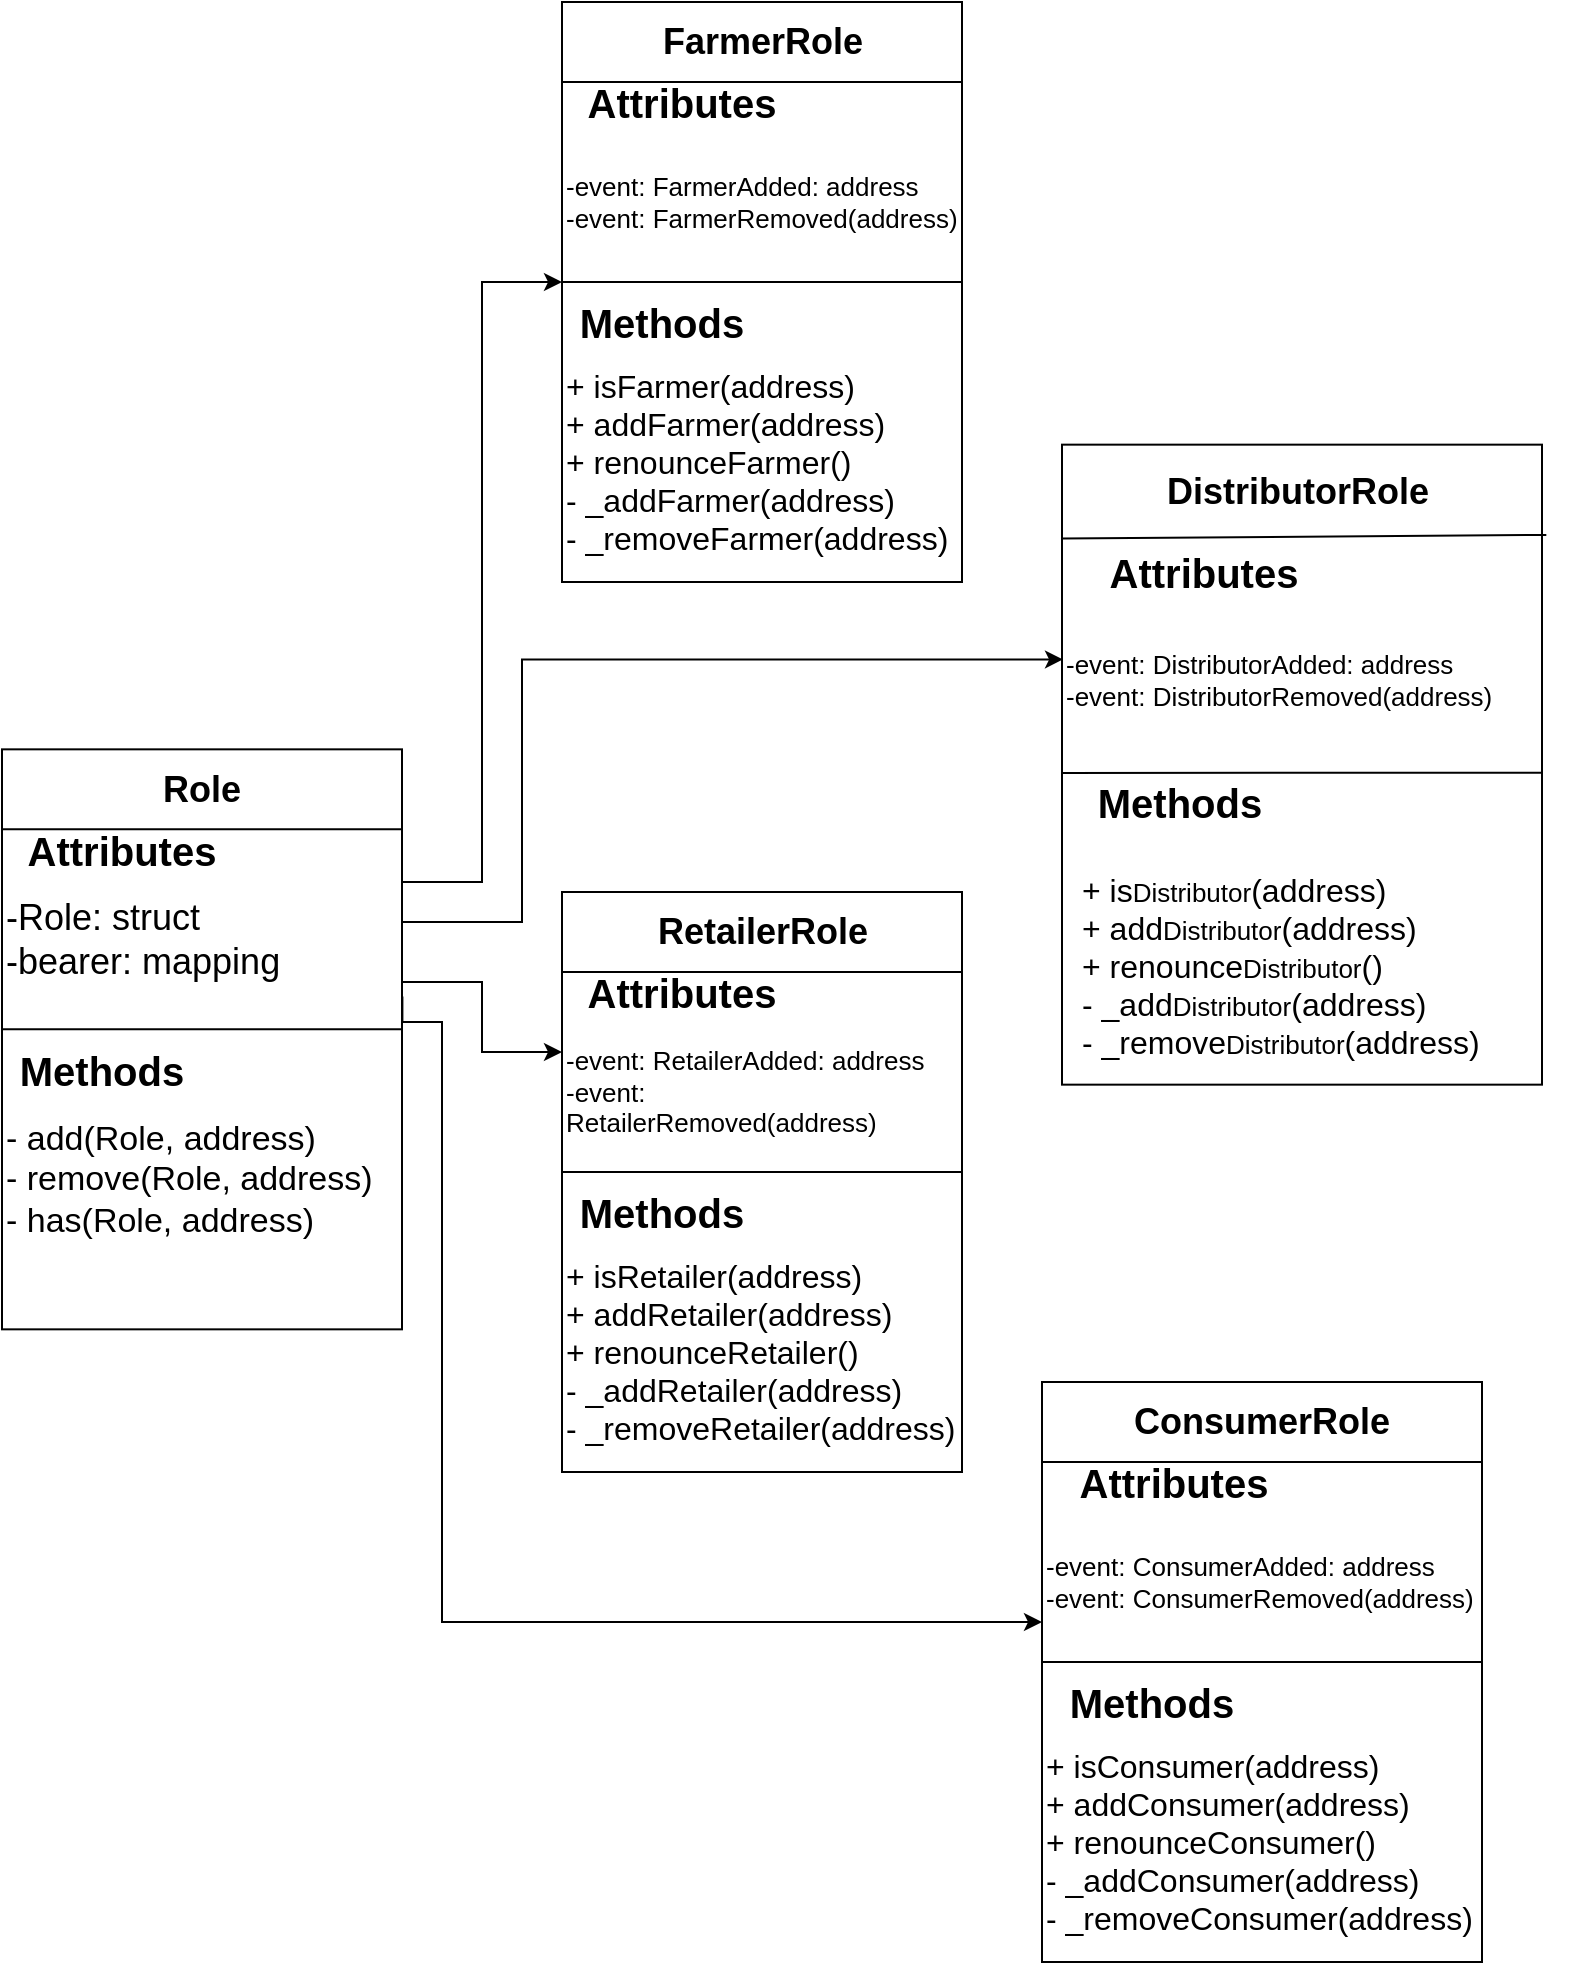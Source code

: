 <mxfile version="12.6.5" type="device"><diagram id="LONnEmRggW9N-gY3V9aM" name="Page-1"><mxGraphModel dx="935" dy="1498" grid="1" gridSize="10" guides="1" tooltips="1" connect="1" arrows="1" fold="1" page="1" pageScale="1" pageWidth="850" pageHeight="1100" math="0" shadow="0"><root><mxCell id="0"/><mxCell id="1" parent="0"/><mxCell id="lXFy-e1zKVhqK_Wp8TZh-18" value="" style="group" vertex="1" connectable="0" parent="1"><mxGeometry x="60" y="403.67" width="200" height="290" as="geometry"/></mxCell><mxCell id="lXFy-e1zKVhqK_Wp8TZh-1" value="" style="rounded=0;whiteSpace=wrap;html=1;" vertex="1" parent="lXFy-e1zKVhqK_Wp8TZh-18"><mxGeometry width="200" height="290" as="geometry"/></mxCell><mxCell id="lXFy-e1zKVhqK_Wp8TZh-3" value="" style="endArrow=none;html=1;" edge="1" parent="lXFy-e1zKVhqK_Wp8TZh-18"><mxGeometry width="50" height="50" relative="1" as="geometry"><mxPoint y="40" as="sourcePoint"/><mxPoint x="200" y="40" as="targetPoint"/></mxGeometry></mxCell><mxCell id="lXFy-e1zKVhqK_Wp8TZh-4" value="Role" style="text;html=1;strokeColor=none;fillColor=none;align=center;verticalAlign=middle;whiteSpace=wrap;rounded=0;fontSize=18;fontStyle=1" vertex="1" parent="lXFy-e1zKVhqK_Wp8TZh-18"><mxGeometry x="65" width="70" height="40" as="geometry"/></mxCell><mxCell id="lXFy-e1zKVhqK_Wp8TZh-5" value="-Role: struct&lt;br&gt;-bearer: mapping" style="text;html=1;strokeColor=none;fillColor=none;align=left;verticalAlign=middle;whiteSpace=wrap;rounded=0;fontSize=18;" vertex="1" parent="lXFy-e1zKVhqK_Wp8TZh-18"><mxGeometry y="70" width="190" height="50" as="geometry"/></mxCell><mxCell id="lXFy-e1zKVhqK_Wp8TZh-6" value="" style="endArrow=none;html=1;fontSize=18;" edge="1" parent="lXFy-e1zKVhqK_Wp8TZh-18"><mxGeometry width="50" height="50" relative="1" as="geometry"><mxPoint y="140" as="sourcePoint"/><mxPoint x="200" y="140" as="targetPoint"/></mxGeometry></mxCell><mxCell id="lXFy-e1zKVhqK_Wp8TZh-7" value="Attributes" style="text;html=1;strokeColor=none;fillColor=none;align=center;verticalAlign=middle;whiteSpace=wrap;rounded=0;fontSize=20;fontStyle=1" vertex="1" parent="lXFy-e1zKVhqK_Wp8TZh-18"><mxGeometry y="40" width="120" height="20" as="geometry"/></mxCell><mxCell id="lXFy-e1zKVhqK_Wp8TZh-8" value="Methods" style="text;html=1;strokeColor=none;fillColor=none;align=center;verticalAlign=middle;whiteSpace=wrap;rounded=0;fontSize=20;fontStyle=1" vertex="1" parent="lXFy-e1zKVhqK_Wp8TZh-18"><mxGeometry y="150" width="100" height="20" as="geometry"/></mxCell><mxCell id="lXFy-e1zKVhqK_Wp8TZh-9" value="- add(Role, address)&lt;br style=&quot;font-size: 17px;&quot;&gt;- remove(Role, address)&lt;br style=&quot;font-size: 17px;&quot;&gt;- has(Role, address)" style="text;html=1;strokeColor=none;fillColor=none;align=left;verticalAlign=middle;whiteSpace=wrap;rounded=0;fontSize=17;" vertex="1" parent="lXFy-e1zKVhqK_Wp8TZh-18"><mxGeometry y="170" width="200" height="90" as="geometry"/></mxCell><mxCell id="lXFy-e1zKVhqK_Wp8TZh-29" value="" style="group" vertex="1" connectable="0" parent="1"><mxGeometry x="340" y="30" width="200" height="290" as="geometry"/></mxCell><mxCell id="lXFy-e1zKVhqK_Wp8TZh-19" value="" style="group" vertex="1" connectable="0" parent="lXFy-e1zKVhqK_Wp8TZh-29"><mxGeometry width="200" height="290" as="geometry"/></mxCell><mxCell id="lXFy-e1zKVhqK_Wp8TZh-20" value="" style="rounded=0;whiteSpace=wrap;html=1;" vertex="1" parent="lXFy-e1zKVhqK_Wp8TZh-19"><mxGeometry width="200" height="290" as="geometry"/></mxCell><mxCell id="lXFy-e1zKVhqK_Wp8TZh-21" value="" style="endArrow=none;html=1;" edge="1" parent="lXFy-e1zKVhqK_Wp8TZh-19"><mxGeometry width="50" height="50" relative="1" as="geometry"><mxPoint y="40" as="sourcePoint"/><mxPoint x="200" y="40" as="targetPoint"/></mxGeometry></mxCell><mxCell id="lXFy-e1zKVhqK_Wp8TZh-22" value="FarmerRole" style="text;html=1;strokeColor=none;fillColor=none;align=center;verticalAlign=middle;whiteSpace=wrap;rounded=0;fontSize=18;fontStyle=1" vertex="1" parent="lXFy-e1zKVhqK_Wp8TZh-19"><mxGeometry x="37.5" width="125" height="40" as="geometry"/></mxCell><mxCell id="lXFy-e1zKVhqK_Wp8TZh-23" value="-event: FarmerAdded: address&lt;br style=&quot;font-size: 13px&quot;&gt;-event: FarmerRemoved(address)" style="text;html=1;strokeColor=none;fillColor=none;align=left;verticalAlign=middle;whiteSpace=wrap;rounded=0;fontSize=13;" vertex="1" parent="lXFy-e1zKVhqK_Wp8TZh-19"><mxGeometry y="60" width="200" height="80" as="geometry"/></mxCell><mxCell id="lXFy-e1zKVhqK_Wp8TZh-24" value="" style="endArrow=none;html=1;fontSize=18;" edge="1" parent="lXFy-e1zKVhqK_Wp8TZh-19"><mxGeometry width="50" height="50" relative="1" as="geometry"><mxPoint y="140" as="sourcePoint"/><mxPoint x="200" y="140" as="targetPoint"/></mxGeometry></mxCell><mxCell id="lXFy-e1zKVhqK_Wp8TZh-25" value="Attributes" style="text;html=1;strokeColor=none;fillColor=none;align=center;verticalAlign=middle;whiteSpace=wrap;rounded=0;fontSize=20;fontStyle=1" vertex="1" parent="lXFy-e1zKVhqK_Wp8TZh-19"><mxGeometry y="40" width="120" height="20" as="geometry"/></mxCell><mxCell id="lXFy-e1zKVhqK_Wp8TZh-26" value="Methods" style="text;html=1;strokeColor=none;fillColor=none;align=center;verticalAlign=middle;whiteSpace=wrap;rounded=0;fontSize=20;fontStyle=1" vertex="1" parent="lXFy-e1zKVhqK_Wp8TZh-19"><mxGeometry y="150" width="100" height="20" as="geometry"/></mxCell><mxCell id="lXFy-e1zKVhqK_Wp8TZh-27" value="+ isFarmer(address)&lt;br style=&quot;font-size: 16px;&quot;&gt;+ addFarmer(address)&lt;br style=&quot;font-size: 16px;&quot;&gt;+ renounceFarmer()&lt;br style=&quot;font-size: 16px;&quot;&gt;- _addFarmer(address)&lt;br style=&quot;font-size: 16px;&quot;&gt;- _removeFarmer(address)" style="text;html=1;strokeColor=none;fillColor=none;align=left;verticalAlign=middle;whiteSpace=wrap;rounded=0;fontSize=16;" vertex="1" parent="lXFy-e1zKVhqK_Wp8TZh-19"><mxGeometry y="170" width="200" height="120" as="geometry"/></mxCell><mxCell id="lXFy-e1zKVhqK_Wp8TZh-30" value="" style="group" vertex="1" connectable="0" parent="1"><mxGeometry x="330" y="310" width="330" height="455.0" as="geometry"/></mxCell><mxCell id="lXFy-e1zKVhqK_Wp8TZh-74" value="" style="group" vertex="1" connectable="0" parent="lXFy-e1zKVhqK_Wp8TZh-30"><mxGeometry x="260" y="-58.67" width="260" height="330.8" as="geometry"/></mxCell><mxCell id="lXFy-e1zKVhqK_Wp8TZh-41" value="" style="group" vertex="1" connectable="0" parent="lXFy-e1zKVhqK_Wp8TZh-74"><mxGeometry width="260" height="330.8" as="geometry"/></mxCell><mxCell id="lXFy-e1zKVhqK_Wp8TZh-32" value="" style="rounded=0;whiteSpace=wrap;html=1;" vertex="1" parent="lXFy-e1zKVhqK_Wp8TZh-41"><mxGeometry width="240" height="320" as="geometry"/></mxCell><mxCell id="lXFy-e1zKVhqK_Wp8TZh-33" value="" style="endArrow=none;html=1;entryX=1.009;entryY=0.141;entryDx=0;entryDy=0;entryPerimeter=0;" edge="1" parent="lXFy-e1zKVhqK_Wp8TZh-41" target="lXFy-e1zKVhqK_Wp8TZh-32"><mxGeometry width="50" height="50" relative="1" as="geometry"><mxPoint y="46.897" as="sourcePoint"/><mxPoint x="240" y="50" as="targetPoint"/></mxGeometry></mxCell><mxCell id="lXFy-e1zKVhqK_Wp8TZh-34" value="DistributorRole" style="text;html=1;strokeColor=none;fillColor=none;align=center;verticalAlign=middle;whiteSpace=wrap;rounded=0;fontSize=18;fontStyle=1" vertex="1" parent="lXFy-e1zKVhqK_Wp8TZh-41"><mxGeometry x="28.068" width="180.227" height="46.897" as="geometry"/></mxCell><mxCell id="lXFy-e1zKVhqK_Wp8TZh-35" value="-event: DistributorAdded: address&lt;br style=&quot;font-size: 13px&quot;&gt;-event: DistributorRemoved(address)" style="text;html=1;strokeColor=none;fillColor=none;align=left;verticalAlign=middle;whiteSpace=wrap;rounded=0;fontSize=13;" vertex="1" parent="lXFy-e1zKVhqK_Wp8TZh-41"><mxGeometry y="70.345" width="260" height="93.793" as="geometry"/></mxCell><mxCell id="lXFy-e1zKVhqK_Wp8TZh-36" value="" style="endArrow=none;html=1;fontSize=18;exitX=0;exitY=1;exitDx=0;exitDy=0;" edge="1" parent="lXFy-e1zKVhqK_Wp8TZh-41" source="lXFy-e1zKVhqK_Wp8TZh-35"><mxGeometry width="50" height="50" relative="1" as="geometry"><mxPoint x="23.636" y="164.138" as="sourcePoint"/><mxPoint x="240" y="164" as="targetPoint"/></mxGeometry></mxCell><mxCell id="lXFy-e1zKVhqK_Wp8TZh-37" value="Attributes" style="text;html=1;strokeColor=none;fillColor=none;align=center;verticalAlign=middle;whiteSpace=wrap;rounded=0;fontSize=20;fontStyle=1" vertex="1" parent="lXFy-e1zKVhqK_Wp8TZh-41"><mxGeometry y="51.586" width="141.818" height="23.448" as="geometry"/></mxCell><mxCell id="lXFy-e1zKVhqK_Wp8TZh-38" value="Methods" style="text;html=1;strokeColor=none;fillColor=none;align=center;verticalAlign=middle;whiteSpace=wrap;rounded=0;fontSize=20;fontStyle=1" vertex="1" parent="lXFy-e1zKVhqK_Wp8TZh-41"><mxGeometry y="167.352" width="118.182" height="23.448" as="geometry"/></mxCell><mxCell id="lXFy-e1zKVhqK_Wp8TZh-39" value="+ is&lt;span style=&quot;font-size: 13px&quot;&gt;Distributor&lt;/span&gt;(address)&lt;br style=&quot;font-size: 16px&quot;&gt;+ add&lt;span style=&quot;font-size: 13px&quot;&gt;Distributor&lt;/span&gt;(address)&lt;br style=&quot;font-size: 16px&quot;&gt;+ renounce&lt;span style=&quot;font-size: 13px&quot;&gt;Distributor&lt;/span&gt;()&lt;br style=&quot;font-size: 16px&quot;&gt;- _add&lt;span style=&quot;font-size: 13px&quot;&gt;Distributor&lt;/span&gt;(address)&lt;br style=&quot;font-size: 16px&quot;&gt;- _remove&lt;span style=&quot;font-size: 13px&quot;&gt;Distributor&lt;/span&gt;(address)" style="text;html=1;strokeColor=none;fillColor=none;align=left;verticalAlign=middle;whiteSpace=wrap;rounded=0;fontSize=16;" vertex="1" parent="lXFy-e1zKVhqK_Wp8TZh-41"><mxGeometry x="8.18" y="190.8" width="220" height="140" as="geometry"/></mxCell><mxCell id="lXFy-e1zKVhqK_Wp8TZh-64" value="" style="group" vertex="1" connectable="0" parent="lXFy-e1zKVhqK_Wp8TZh-30"><mxGeometry x="10" y="165.0" width="200" height="290" as="geometry"/></mxCell><mxCell id="lXFy-e1zKVhqK_Wp8TZh-65" value="" style="group" vertex="1" connectable="0" parent="lXFy-e1zKVhqK_Wp8TZh-64"><mxGeometry width="200" height="290" as="geometry"/></mxCell><mxCell id="lXFy-e1zKVhqK_Wp8TZh-66" value="" style="rounded=0;whiteSpace=wrap;html=1;" vertex="1" parent="lXFy-e1zKVhqK_Wp8TZh-65"><mxGeometry width="200" height="290" as="geometry"/></mxCell><mxCell id="lXFy-e1zKVhqK_Wp8TZh-67" value="" style="endArrow=none;html=1;" edge="1" parent="lXFy-e1zKVhqK_Wp8TZh-65"><mxGeometry width="50" height="50" relative="1" as="geometry"><mxPoint y="40" as="sourcePoint"/><mxPoint x="200" y="40" as="targetPoint"/></mxGeometry></mxCell><mxCell id="lXFy-e1zKVhqK_Wp8TZh-68" value="RetailerRole" style="text;html=1;strokeColor=none;fillColor=none;align=center;verticalAlign=middle;whiteSpace=wrap;rounded=0;fontSize=18;fontStyle=1" vertex="1" parent="lXFy-e1zKVhqK_Wp8TZh-65"><mxGeometry x="37.5" width="125" height="40" as="geometry"/></mxCell><mxCell id="lXFy-e1zKVhqK_Wp8TZh-69" value="-event: RetailerAdded: address&lt;br style=&quot;font-size: 13px&quot;&gt;-event: RetailerRemoved(address)" style="text;html=1;strokeColor=none;fillColor=none;align=left;verticalAlign=middle;whiteSpace=wrap;rounded=0;fontSize=13;" vertex="1" parent="lXFy-e1zKVhqK_Wp8TZh-65"><mxGeometry y="60" width="200" height="80" as="geometry"/></mxCell><mxCell id="lXFy-e1zKVhqK_Wp8TZh-70" value="" style="endArrow=none;html=1;fontSize=18;" edge="1" parent="lXFy-e1zKVhqK_Wp8TZh-65"><mxGeometry width="50" height="50" relative="1" as="geometry"><mxPoint y="140" as="sourcePoint"/><mxPoint x="200" y="140" as="targetPoint"/></mxGeometry></mxCell><mxCell id="lXFy-e1zKVhqK_Wp8TZh-71" value="Attributes" style="text;html=1;strokeColor=none;fillColor=none;align=center;verticalAlign=middle;whiteSpace=wrap;rounded=0;fontSize=20;fontStyle=1" vertex="1" parent="lXFy-e1zKVhqK_Wp8TZh-65"><mxGeometry y="40" width="120" height="20" as="geometry"/></mxCell><mxCell id="lXFy-e1zKVhqK_Wp8TZh-72" value="Methods" style="text;html=1;strokeColor=none;fillColor=none;align=center;verticalAlign=middle;whiteSpace=wrap;rounded=0;fontSize=20;fontStyle=1" vertex="1" parent="lXFy-e1zKVhqK_Wp8TZh-65"><mxGeometry y="150" width="100" height="20" as="geometry"/></mxCell><mxCell id="lXFy-e1zKVhqK_Wp8TZh-73" value="+ isRetailer(address)&lt;br style=&quot;font-size: 16px&quot;&gt;+ addRetailer(address)&lt;br style=&quot;font-size: 16px&quot;&gt;+ renounceRetailer()&lt;br style=&quot;font-size: 16px&quot;&gt;- _addRetailer(address)&lt;br style=&quot;font-size: 16px&quot;&gt;- _removeRetailer(address)" style="text;html=1;strokeColor=none;fillColor=none;align=left;verticalAlign=middle;whiteSpace=wrap;rounded=0;fontSize=16;" vertex="1" parent="lXFy-e1zKVhqK_Wp8TZh-65"><mxGeometry y="170" width="200" height="120" as="geometry"/></mxCell><mxCell id="lXFy-e1zKVhqK_Wp8TZh-85" style="edgeStyle=orthogonalEdgeStyle;rounded=0;orthogonalLoop=1;jettySize=auto;html=1;exitX=0.5;exitY=1;exitDx=0;exitDy=0;fontSize=16;" edge="1" parent="lXFy-e1zKVhqK_Wp8TZh-65" source="lXFy-e1zKVhqK_Wp8TZh-69" target="lXFy-e1zKVhqK_Wp8TZh-69"><mxGeometry relative="1" as="geometry"/></mxCell><mxCell id="lXFy-e1zKVhqK_Wp8TZh-75" value="" style="group" vertex="1" connectable="0" parent="1"><mxGeometry x="580" y="720" width="220" height="290" as="geometry"/></mxCell><mxCell id="lXFy-e1zKVhqK_Wp8TZh-76" value="" style="group" vertex="1" connectable="0" parent="lXFy-e1zKVhqK_Wp8TZh-75"><mxGeometry width="220.0" height="290" as="geometry"/></mxCell><mxCell id="lXFy-e1zKVhqK_Wp8TZh-77" value="" style="rounded=0;whiteSpace=wrap;html=1;" vertex="1" parent="lXFy-e1zKVhqK_Wp8TZh-76"><mxGeometry width="220.0" height="290" as="geometry"/></mxCell><mxCell id="lXFy-e1zKVhqK_Wp8TZh-78" value="" style="endArrow=none;html=1;" edge="1" parent="lXFy-e1zKVhqK_Wp8TZh-76"><mxGeometry width="50" height="50" relative="1" as="geometry"><mxPoint y="40" as="sourcePoint"/><mxPoint x="220.0" y="40" as="targetPoint"/></mxGeometry></mxCell><mxCell id="lXFy-e1zKVhqK_Wp8TZh-79" value="ConsumerRole" style="text;html=1;strokeColor=none;fillColor=none;align=center;verticalAlign=middle;whiteSpace=wrap;rounded=0;fontSize=18;fontStyle=1" vertex="1" parent="lXFy-e1zKVhqK_Wp8TZh-76"><mxGeometry x="41.25" width="137.5" height="40" as="geometry"/></mxCell><mxCell id="lXFy-e1zKVhqK_Wp8TZh-80" value="-event: ConsumerAdded: address&lt;br style=&quot;font-size: 13px&quot;&gt;-event: ConsumerRemoved(address)" style="text;html=1;strokeColor=none;fillColor=none;align=left;verticalAlign=middle;whiteSpace=wrap;rounded=0;fontSize=13;" vertex="1" parent="lXFy-e1zKVhqK_Wp8TZh-76"><mxGeometry y="60" width="220.0" height="80" as="geometry"/></mxCell><mxCell id="lXFy-e1zKVhqK_Wp8TZh-81" value="" style="endArrow=none;html=1;fontSize=18;" edge="1" parent="lXFy-e1zKVhqK_Wp8TZh-76"><mxGeometry width="50" height="50" relative="1" as="geometry"><mxPoint y="140" as="sourcePoint"/><mxPoint x="220.0" y="140" as="targetPoint"/></mxGeometry></mxCell><mxCell id="lXFy-e1zKVhqK_Wp8TZh-82" value="Attributes" style="text;html=1;strokeColor=none;fillColor=none;align=center;verticalAlign=middle;whiteSpace=wrap;rounded=0;fontSize=20;fontStyle=1" vertex="1" parent="lXFy-e1zKVhqK_Wp8TZh-76"><mxGeometry y="40" width="132" height="20" as="geometry"/></mxCell><mxCell id="lXFy-e1zKVhqK_Wp8TZh-83" value="Methods" style="text;html=1;strokeColor=none;fillColor=none;align=center;verticalAlign=middle;whiteSpace=wrap;rounded=0;fontSize=20;fontStyle=1" vertex="1" parent="lXFy-e1zKVhqK_Wp8TZh-76"><mxGeometry y="150" width="110.0" height="20" as="geometry"/></mxCell><mxCell id="lXFy-e1zKVhqK_Wp8TZh-84" value="+ isConsumer(address)&lt;br style=&quot;font-size: 16px&quot;&gt;+ addConsumer(address)&lt;br style=&quot;font-size: 16px&quot;&gt;+ renounceConsumer()&lt;br style=&quot;font-size: 16px&quot;&gt;- _addConsumer(address)&lt;br style=&quot;font-size: 16px&quot;&gt;- _removeConsumer(address)" style="text;html=1;strokeColor=none;fillColor=none;align=left;verticalAlign=middle;whiteSpace=wrap;rounded=0;fontSize=16;" vertex="1" parent="lXFy-e1zKVhqK_Wp8TZh-76"><mxGeometry y="170" width="220.0" height="120" as="geometry"/></mxCell><mxCell id="lXFy-e1zKVhqK_Wp8TZh-86" style="edgeStyle=orthogonalEdgeStyle;rounded=0;orthogonalLoop=1;jettySize=auto;html=1;entryX=0;entryY=1;entryDx=0;entryDy=0;fontSize=16;" edge="1" parent="1" source="lXFy-e1zKVhqK_Wp8TZh-1" target="lXFy-e1zKVhqK_Wp8TZh-23"><mxGeometry relative="1" as="geometry"><Array as="points"><mxPoint x="300" y="470"/><mxPoint x="300" y="170"/></Array></mxGeometry></mxCell><mxCell id="lXFy-e1zKVhqK_Wp8TZh-87" style="edgeStyle=orthogonalEdgeStyle;rounded=0;orthogonalLoop=1;jettySize=auto;html=1;exitX=1;exitY=0.25;exitDx=0;exitDy=0;entryX=0.002;entryY=0.395;entryDx=0;entryDy=0;entryPerimeter=0;fontSize=16;" edge="1" parent="1" source="lXFy-e1zKVhqK_Wp8TZh-1" target="lXFy-e1zKVhqK_Wp8TZh-35"><mxGeometry relative="1" as="geometry"><Array as="points"><mxPoint x="260" y="490"/><mxPoint x="320" y="490"/><mxPoint x="320" y="359"/></Array></mxGeometry></mxCell><mxCell id="lXFy-e1zKVhqK_Wp8TZh-89" style="edgeStyle=orthogonalEdgeStyle;rounded=0;orthogonalLoop=1;jettySize=auto;html=1;entryX=0;entryY=0.25;entryDx=0;entryDy=0;fontSize=16;" edge="1" parent="1" target="lXFy-e1zKVhqK_Wp8TZh-69"><mxGeometry relative="1" as="geometry"><mxPoint x="260" y="499" as="sourcePoint"/><Array as="points"><mxPoint x="260" y="520"/><mxPoint x="300" y="520"/><mxPoint x="300" y="555"/></Array></mxGeometry></mxCell><mxCell id="lXFy-e1zKVhqK_Wp8TZh-90" style="edgeStyle=orthogonalEdgeStyle;rounded=0;orthogonalLoop=1;jettySize=auto;html=1;exitX=1.001;exitY=0.426;exitDx=0;exitDy=0;entryX=0;entryY=0.75;entryDx=0;entryDy=0;fontSize=16;exitPerimeter=0;" edge="1" parent="1" source="lXFy-e1zKVhqK_Wp8TZh-1" target="lXFy-e1zKVhqK_Wp8TZh-80"><mxGeometry relative="1" as="geometry"><Array as="points"><mxPoint x="260" y="540"/><mxPoint x="280" y="540"/><mxPoint x="280" y="840"/></Array></mxGeometry></mxCell></root></mxGraphModel></diagram></mxfile>